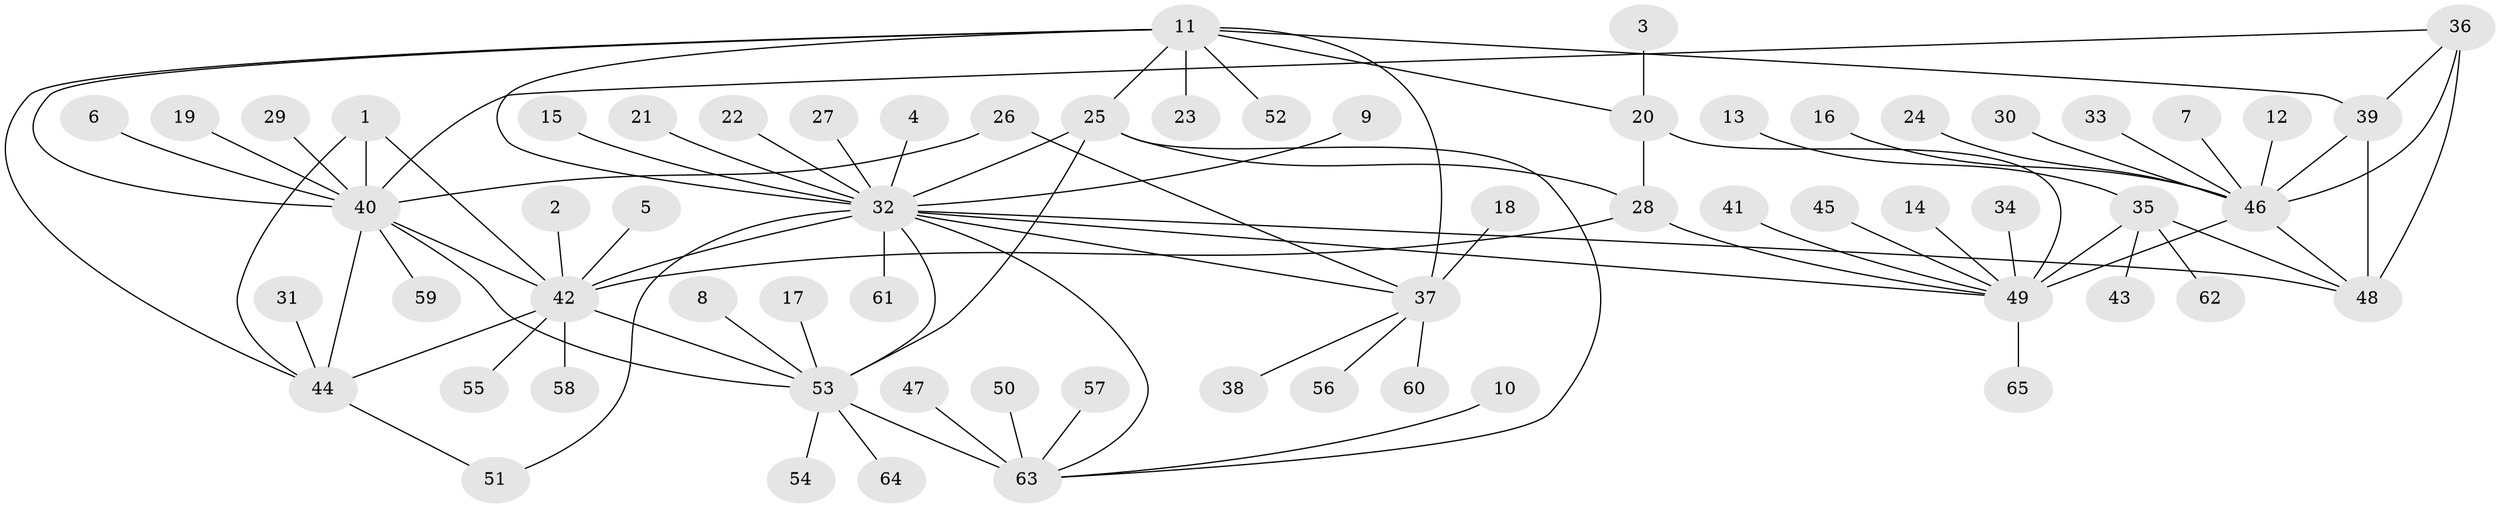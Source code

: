 // original degree distribution, {8: 0.06201550387596899, 7: 0.05426356589147287, 9: 0.015503875968992248, 17: 0.007751937984496124, 6: 0.023255813953488372, 10: 0.007751937984496124, 12: 0.007751937984496124, 5: 0.031007751937984496, 15: 0.015503875968992248, 11: 0.007751937984496124, 13: 0.007751937984496124, 1: 0.6046511627906976, 4: 0.007751937984496124, 3: 0.015503875968992248, 2: 0.13178294573643412}
// Generated by graph-tools (version 1.1) at 2025/26/03/09/25 03:26:42]
// undirected, 65 vertices, 89 edges
graph export_dot {
graph [start="1"]
  node [color=gray90,style=filled];
  1;
  2;
  3;
  4;
  5;
  6;
  7;
  8;
  9;
  10;
  11;
  12;
  13;
  14;
  15;
  16;
  17;
  18;
  19;
  20;
  21;
  22;
  23;
  24;
  25;
  26;
  27;
  28;
  29;
  30;
  31;
  32;
  33;
  34;
  35;
  36;
  37;
  38;
  39;
  40;
  41;
  42;
  43;
  44;
  45;
  46;
  47;
  48;
  49;
  50;
  51;
  52;
  53;
  54;
  55;
  56;
  57;
  58;
  59;
  60;
  61;
  62;
  63;
  64;
  65;
  1 -- 40 [weight=4.0];
  1 -- 42 [weight=2.0];
  1 -- 44 [weight=2.0];
  2 -- 42 [weight=1.0];
  3 -- 20 [weight=1.0];
  4 -- 32 [weight=1.0];
  5 -- 42 [weight=1.0];
  6 -- 40 [weight=1.0];
  7 -- 46 [weight=1.0];
  8 -- 53 [weight=1.0];
  9 -- 32 [weight=1.0];
  10 -- 63 [weight=1.0];
  11 -- 20 [weight=1.0];
  11 -- 23 [weight=1.0];
  11 -- 25 [weight=1.0];
  11 -- 32 [weight=4.0];
  11 -- 37 [weight=4.0];
  11 -- 39 [weight=1.0];
  11 -- 40 [weight=1.0];
  11 -- 44 [weight=1.0];
  11 -- 52 [weight=1.0];
  12 -- 46 [weight=1.0];
  13 -- 35 [weight=1.0];
  14 -- 49 [weight=1.0];
  15 -- 32 [weight=1.0];
  16 -- 46 [weight=1.0];
  17 -- 53 [weight=1.0];
  18 -- 37 [weight=1.0];
  19 -- 40 [weight=1.0];
  20 -- 28 [weight=2.0];
  20 -- 49 [weight=6.0];
  21 -- 32 [weight=1.0];
  22 -- 32 [weight=1.0];
  24 -- 46 [weight=1.0];
  25 -- 28 [weight=1.0];
  25 -- 32 [weight=1.0];
  25 -- 53 [weight=2.0];
  25 -- 63 [weight=2.0];
  26 -- 37 [weight=1.0];
  26 -- 40 [weight=1.0];
  27 -- 32 [weight=1.0];
  28 -- 42 [weight=1.0];
  28 -- 49 [weight=3.0];
  29 -- 40 [weight=1.0];
  30 -- 46 [weight=1.0];
  31 -- 44 [weight=1.0];
  32 -- 37 [weight=1.0];
  32 -- 42 [weight=1.0];
  32 -- 48 [weight=1.0];
  32 -- 49 [weight=1.0];
  32 -- 51 [weight=1.0];
  32 -- 53 [weight=2.0];
  32 -- 61 [weight=1.0];
  32 -- 63 [weight=2.0];
  33 -- 46 [weight=1.0];
  34 -- 49 [weight=1.0];
  35 -- 43 [weight=1.0];
  35 -- 48 [weight=1.0];
  35 -- 49 [weight=1.0];
  35 -- 62 [weight=1.0];
  36 -- 39 [weight=1.0];
  36 -- 40 [weight=1.0];
  36 -- 46 [weight=1.0];
  36 -- 48 [weight=3.0];
  37 -- 38 [weight=1.0];
  37 -- 56 [weight=1.0];
  37 -- 60 [weight=1.0];
  39 -- 46 [weight=1.0];
  39 -- 48 [weight=3.0];
  40 -- 42 [weight=2.0];
  40 -- 44 [weight=2.0];
  40 -- 53 [weight=1.0];
  40 -- 59 [weight=1.0];
  41 -- 49 [weight=1.0];
  42 -- 44 [weight=1.0];
  42 -- 53 [weight=1.0];
  42 -- 55 [weight=1.0];
  42 -- 58 [weight=1.0];
  44 -- 51 [weight=1.0];
  45 -- 49 [weight=1.0];
  46 -- 48 [weight=3.0];
  46 -- 49 [weight=1.0];
  47 -- 63 [weight=1.0];
  49 -- 65 [weight=1.0];
  50 -- 63 [weight=1.0];
  53 -- 54 [weight=1.0];
  53 -- 63 [weight=4.0];
  53 -- 64 [weight=1.0];
  57 -- 63 [weight=1.0];
}
